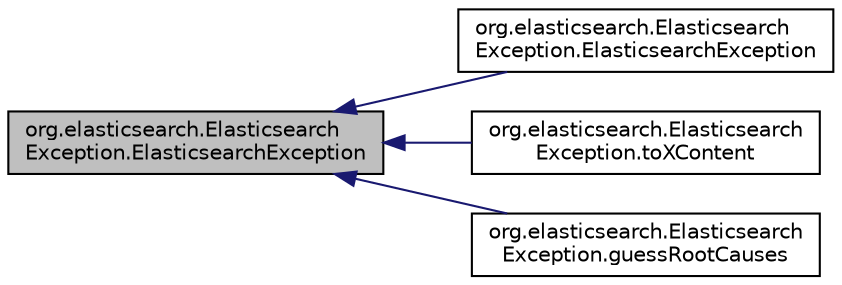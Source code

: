 digraph "org.elasticsearch.ElasticsearchException.ElasticsearchException"
{
  edge [fontname="Helvetica",fontsize="10",labelfontname="Helvetica",labelfontsize="10"];
  node [fontname="Helvetica",fontsize="10",shape=record];
  rankdir="LR";
  Node1 [label="org.elasticsearch.Elasticsearch\lException.ElasticsearchException",height=0.2,width=0.4,color="black", fillcolor="grey75", style="filled", fontcolor="black"];
  Node1 -> Node2 [dir="back",color="midnightblue",fontsize="10",style="solid",fontname="Helvetica"];
  Node2 [label="org.elasticsearch.Elasticsearch\lException.ElasticsearchException",height=0.2,width=0.4,color="black", fillcolor="white", style="filled",URL="$classorg_1_1elasticsearch_1_1_elasticsearch_exception.html#a2202d9407b99327ee6af4af27d92f913"];
  Node1 -> Node3 [dir="back",color="midnightblue",fontsize="10",style="solid",fontname="Helvetica"];
  Node3 [label="org.elasticsearch.Elasticsearch\lException.toXContent",height=0.2,width=0.4,color="black", fillcolor="white", style="filled",URL="$classorg_1_1elasticsearch_1_1_elasticsearch_exception.html#a872e01b6335d7cffbe11ed3e6e9a4875"];
  Node1 -> Node4 [dir="back",color="midnightblue",fontsize="10",style="solid",fontname="Helvetica"];
  Node4 [label="org.elasticsearch.Elasticsearch\lException.guessRootCauses",height=0.2,width=0.4,color="black", fillcolor="white", style="filled",URL="$classorg_1_1elasticsearch_1_1_elasticsearch_exception.html#ad110e49bea5a310698f156fec22defcf"];
}
